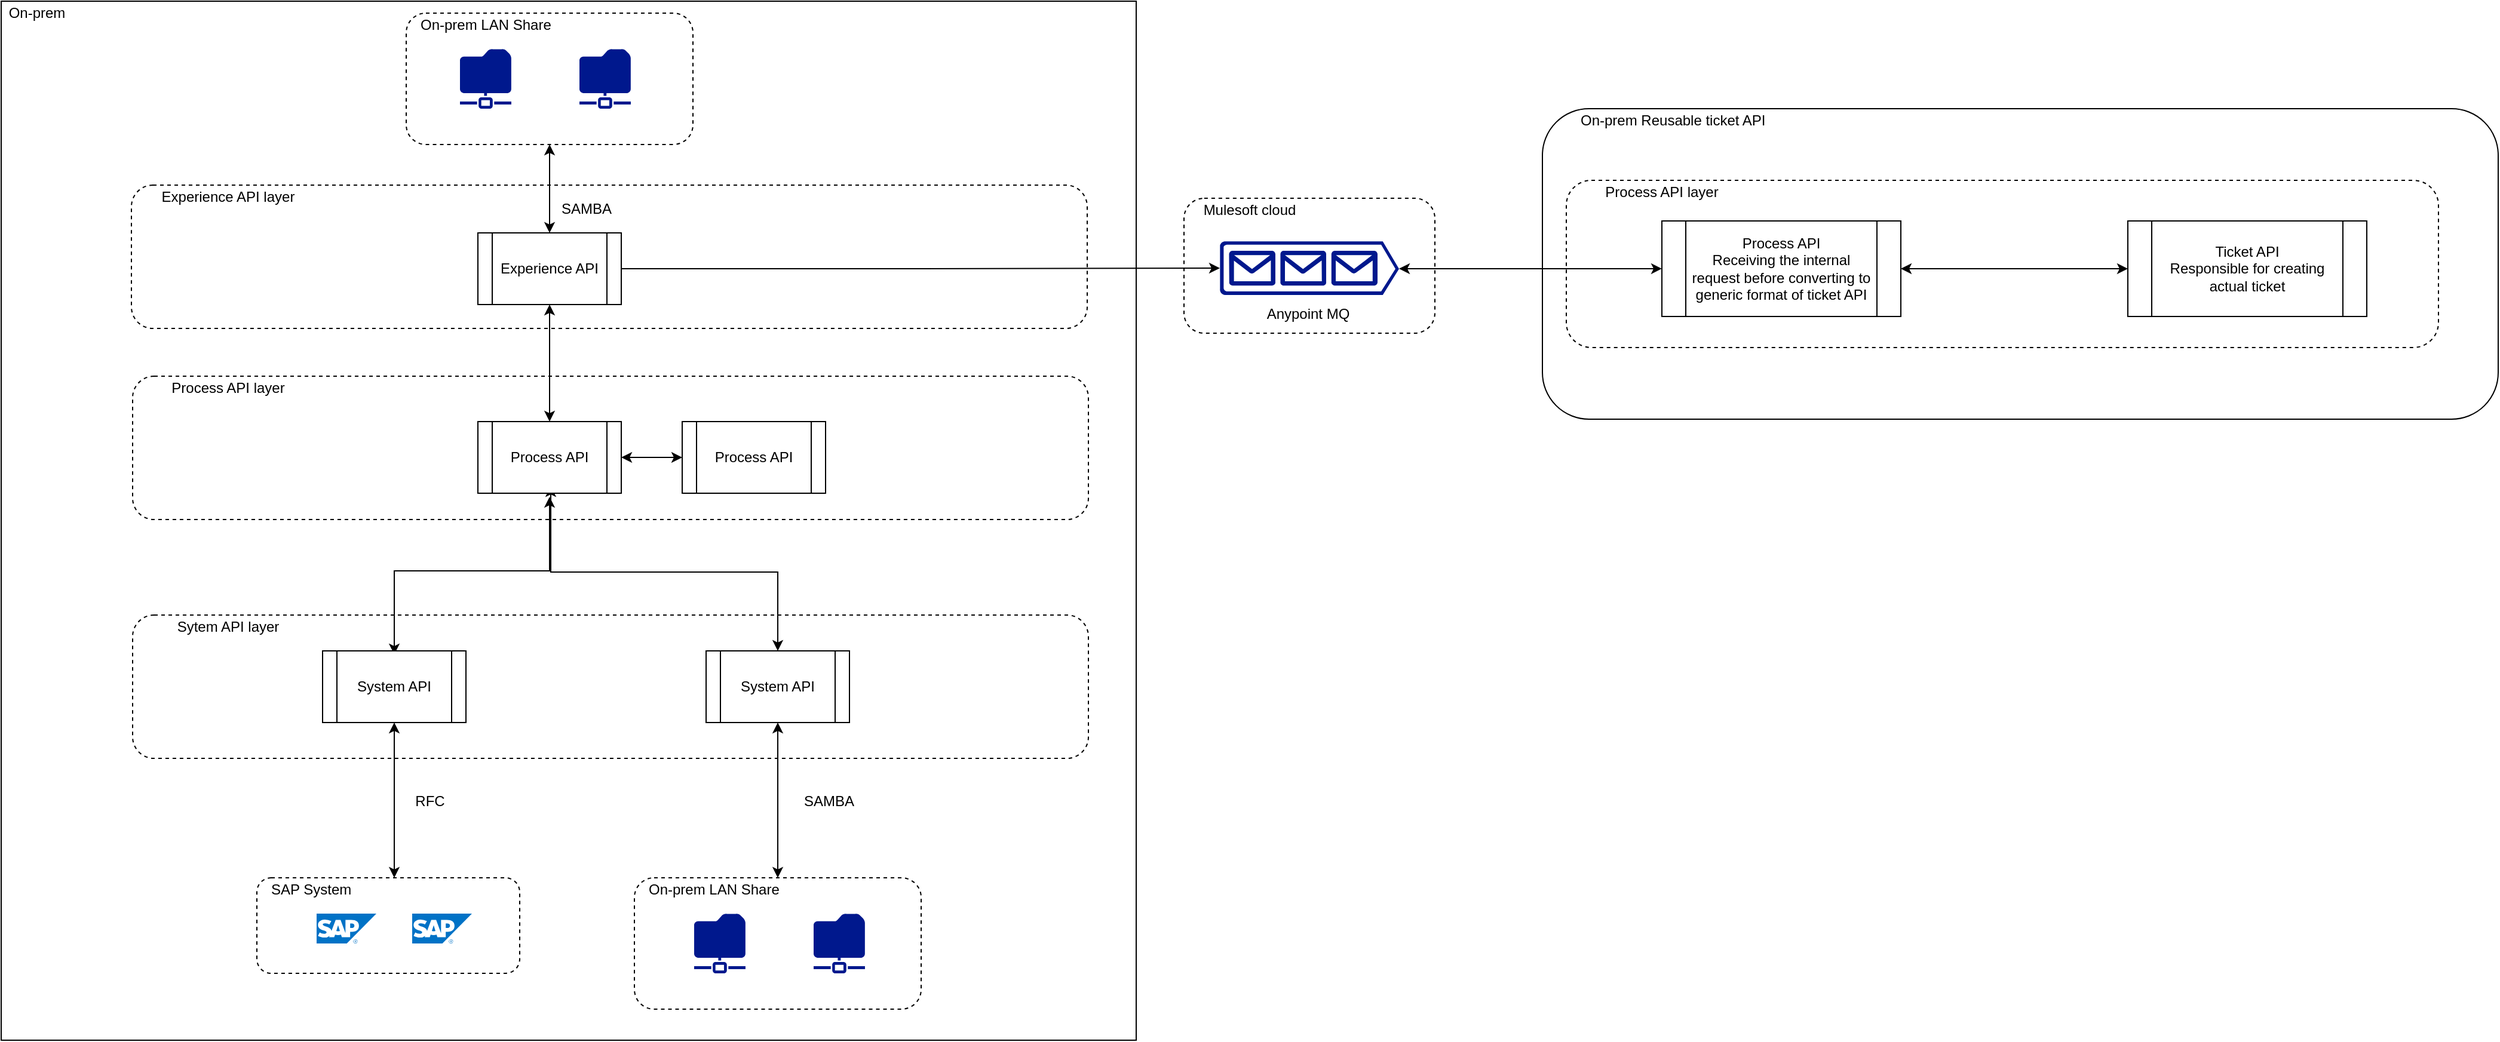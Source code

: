 <mxfile version="13.7.1" type="github" pages="4">
  <diagram id="T8ZMuuTIdVA--agN4vgR" name="NGO">
    <mxGraphModel dx="2272" dy="762" grid="1" gridSize="10" guides="1" tooltips="1" connect="1" arrows="1" fold="1" page="1" pageScale="1" pageWidth="850" pageHeight="1100" math="0" shadow="0">
      <root>
        <mxCell id="0" />
        <mxCell id="1" parent="0" />
        <mxCell id="zkHlpnZEqubZFANhWp0h-53" value="" style="rounded=0;whiteSpace=wrap;html=1;fillColor=none;" vertex="1" parent="1">
          <mxGeometry x="-320" y="10" width="950" height="870" as="geometry" />
        </mxCell>
        <mxCell id="zkHlpnZEqubZFANhWp0h-41" value="" style="rounded=1;whiteSpace=wrap;html=1;fillColor=none;" vertex="1" parent="1">
          <mxGeometry x="970" y="100" width="800" height="260" as="geometry" />
        </mxCell>
        <mxCell id="zkHlpnZEqubZFANhWp0h-45" value="" style="rounded=1;whiteSpace=wrap;html=1;dashed=1;fillColor=none;" vertex="1" parent="1">
          <mxGeometry x="990" y="160" width="730" height="140" as="geometry" />
        </mxCell>
        <mxCell id="zkHlpnZEqubZFANhWp0h-10" value="" style="rounded=1;whiteSpace=wrap;html=1;dashed=1;fillColor=none;" vertex="1" parent="1">
          <mxGeometry x="-211" y="164" width="800" height="120" as="geometry" />
        </mxCell>
        <mxCell id="zkHlpnZEqubZFANhWp0h-38" style="edgeStyle=orthogonalEdgeStyle;rounded=0;orthogonalLoop=1;jettySize=auto;html=1;entryX=0.5;entryY=0;entryDx=0;entryDy=0;startArrow=classic;startFill=1;" edge="1" parent="1" source="zkHlpnZEqubZFANhWp0h-35" target="zkHlpnZEqubZFANhWp0h-4">
          <mxGeometry relative="1" as="geometry" />
        </mxCell>
        <mxCell id="zkHlpnZEqubZFANhWp0h-35" value="" style="rounded=1;whiteSpace=wrap;html=1;dashed=1;fillColor=none;" vertex="1" parent="1">
          <mxGeometry x="19" y="20" width="240" height="110" as="geometry" />
        </mxCell>
        <mxCell id="zkHlpnZEqubZFANhWp0h-27" value="" style="rounded=1;whiteSpace=wrap;html=1;dashed=1;fillColor=none;" vertex="1" parent="1">
          <mxGeometry x="210" y="744" width="240" height="110" as="geometry" />
        </mxCell>
        <mxCell id="zkHlpnZEqubZFANhWp0h-16" value="" style="rounded=1;whiteSpace=wrap;html=1;dashed=1;fillColor=none;" vertex="1" parent="1">
          <mxGeometry x="-210" y="524" width="800" height="120" as="geometry" />
        </mxCell>
        <mxCell id="zkHlpnZEqubZFANhWp0h-12" value="" style="rounded=1;whiteSpace=wrap;html=1;dashed=1;fillColor=none;" vertex="1" parent="1">
          <mxGeometry x="-210" y="324" width="800" height="120" as="geometry" />
        </mxCell>
        <mxCell id="zkHlpnZEqubZFANhWp0h-1" value="" style="aspect=fixed;pointerEvents=1;shadow=0;dashed=0;html=1;strokeColor=none;labelPosition=center;verticalLabelPosition=bottom;verticalAlign=top;align=center;fillColor=#00188D;shape=mxgraph.mscae.enterprise.shared_folder" vertex="1" parent="1">
          <mxGeometry x="64" y="50" width="43" height="50" as="geometry" />
        </mxCell>
        <mxCell id="zkHlpnZEqubZFANhWp0h-2" value="" style="aspect=fixed;pointerEvents=1;shadow=0;dashed=0;html=1;strokeColor=none;labelPosition=center;verticalLabelPosition=bottom;verticalAlign=top;align=center;fillColor=#00188D;shape=mxgraph.mscae.enterprise.shared_folder" vertex="1" parent="1">
          <mxGeometry x="164" y="50" width="43" height="50" as="geometry" />
        </mxCell>
        <mxCell id="zkHlpnZEqubZFANhWp0h-7" style="edgeStyle=orthogonalEdgeStyle;rounded=0;orthogonalLoop=1;jettySize=auto;html=1;startArrow=classic;startFill=1;" edge="1" parent="1" source="zkHlpnZEqubZFANhWp0h-4" target="zkHlpnZEqubZFANhWp0h-6">
          <mxGeometry relative="1" as="geometry" />
        </mxCell>
        <mxCell id="zkHlpnZEqubZFANhWp0h-61" style="edgeStyle=orthogonalEdgeStyle;rounded=0;orthogonalLoop=1;jettySize=auto;html=1;entryX=0;entryY=0.5;entryDx=0;entryDy=0;entryPerimeter=0;startArrow=none;startFill=0;" edge="1" parent="1" source="zkHlpnZEqubZFANhWp0h-4" target="zkHlpnZEqubZFANhWp0h-58">
          <mxGeometry relative="1" as="geometry" />
        </mxCell>
        <mxCell id="zkHlpnZEqubZFANhWp0h-4" value="Experience API" style="shape=process;whiteSpace=wrap;html=1;backgroundOutline=1;" vertex="1" parent="1">
          <mxGeometry x="79" y="204" width="120" height="60" as="geometry" />
        </mxCell>
        <mxCell id="zkHlpnZEqubZFANhWp0h-15" style="edgeStyle=orthogonalEdgeStyle;rounded=0;orthogonalLoop=1;jettySize=auto;html=1;entryX=0;entryY=0.5;entryDx=0;entryDy=0;startArrow=classic;startFill=1;" edge="1" parent="1" source="zkHlpnZEqubZFANhWp0h-6" target="zkHlpnZEqubZFANhWp0h-14">
          <mxGeometry relative="1" as="geometry" />
        </mxCell>
        <mxCell id="zkHlpnZEqubZFANhWp0h-20" style="edgeStyle=orthogonalEdgeStyle;rounded=0;orthogonalLoop=1;jettySize=auto;html=1;startArrow=classic;startFill=1;" edge="1" parent="1">
          <mxGeometry relative="1" as="geometry">
            <mxPoint x="139" y="425" as="sourcePoint" />
            <mxPoint x="9" y="557" as="targetPoint" />
            <Array as="points">
              <mxPoint x="139" y="487" />
              <mxPoint x="9" y="487" />
            </Array>
          </mxGeometry>
        </mxCell>
        <mxCell id="zkHlpnZEqubZFANhWp0h-22" style="edgeStyle=orthogonalEdgeStyle;rounded=0;orthogonalLoop=1;jettySize=auto;html=1;entryX=0.5;entryY=0;entryDx=0;entryDy=0;startArrow=classic;startFill=1;" edge="1" parent="1" target="zkHlpnZEqubZFANhWp0h-19">
          <mxGeometry relative="1" as="geometry">
            <mxPoint x="140" y="416" as="sourcePoint" />
            <mxPoint x="302.96" y="554" as="targetPoint" />
            <Array as="points">
              <mxPoint x="140" y="488" />
              <mxPoint x="330" y="488" />
            </Array>
          </mxGeometry>
        </mxCell>
        <mxCell id="zkHlpnZEqubZFANhWp0h-6" value="Process API" style="shape=process;whiteSpace=wrap;html=1;backgroundOutline=1;" vertex="1" parent="1">
          <mxGeometry x="79" y="362" width="120" height="60" as="geometry" />
        </mxCell>
        <mxCell id="zkHlpnZEqubZFANhWp0h-11" value="Experience API layer" style="text;html=1;strokeColor=none;fillColor=none;align=center;verticalAlign=middle;whiteSpace=wrap;rounded=0;" vertex="1" parent="1">
          <mxGeometry x="-200" y="164" width="140" height="20" as="geometry" />
        </mxCell>
        <mxCell id="zkHlpnZEqubZFANhWp0h-13" value="Process API layer" style="text;html=1;strokeColor=none;fillColor=none;align=center;verticalAlign=middle;whiteSpace=wrap;rounded=0;" vertex="1" parent="1">
          <mxGeometry x="-200" y="324" width="140" height="20" as="geometry" />
        </mxCell>
        <mxCell id="zkHlpnZEqubZFANhWp0h-14" value="Process API" style="shape=process;whiteSpace=wrap;html=1;backgroundOutline=1;" vertex="1" parent="1">
          <mxGeometry x="250" y="362" width="120" height="60" as="geometry" />
        </mxCell>
        <mxCell id="zkHlpnZEqubZFANhWp0h-17" value="Sytem API layer" style="text;html=1;strokeColor=none;fillColor=none;align=center;verticalAlign=middle;whiteSpace=wrap;rounded=0;" vertex="1" parent="1">
          <mxGeometry x="-200" y="524" width="140" height="20" as="geometry" />
        </mxCell>
        <mxCell id="zkHlpnZEqubZFANhWp0h-34" style="edgeStyle=orthogonalEdgeStyle;rounded=0;orthogonalLoop=1;jettySize=auto;html=1;entryX=0.75;entryY=0;entryDx=0;entryDy=0;startArrow=classic;startFill=1;" edge="1" parent="1" source="zkHlpnZEqubZFANhWp0h-18" target="zkHlpnZEqubZFANhWp0h-33">
          <mxGeometry relative="1" as="geometry" />
        </mxCell>
        <mxCell id="zkHlpnZEqubZFANhWp0h-18" value="System API" style="shape=process;whiteSpace=wrap;html=1;backgroundOutline=1;" vertex="1" parent="1">
          <mxGeometry x="-51" y="554" width="120" height="60" as="geometry" />
        </mxCell>
        <mxCell id="zkHlpnZEqubZFANhWp0h-29" style="edgeStyle=orthogonalEdgeStyle;rounded=0;orthogonalLoop=1;jettySize=auto;html=1;startArrow=classic;startFill=1;" edge="1" parent="1" source="zkHlpnZEqubZFANhWp0h-19" target="zkHlpnZEqubZFANhWp0h-27">
          <mxGeometry relative="1" as="geometry" />
        </mxCell>
        <mxCell id="zkHlpnZEqubZFANhWp0h-19" value="System API" style="shape=process;whiteSpace=wrap;html=1;backgroundOutline=1;" vertex="1" parent="1">
          <mxGeometry x="270" y="554" width="120" height="60" as="geometry" />
        </mxCell>
        <mxCell id="zkHlpnZEqubZFANhWp0h-24" value="" style="aspect=fixed;pointerEvents=1;shadow=0;dashed=0;html=1;strokeColor=none;labelPosition=center;verticalLabelPosition=bottom;verticalAlign=top;align=center;fillColor=#00188D;shape=mxgraph.mscae.enterprise.shared_folder" vertex="1" parent="1">
          <mxGeometry x="260" y="774" width="43" height="50" as="geometry" />
        </mxCell>
        <mxCell id="zkHlpnZEqubZFANhWp0h-25" value="" style="aspect=fixed;pointerEvents=1;shadow=0;dashed=0;html=1;strokeColor=none;labelPosition=center;verticalLabelPosition=bottom;verticalAlign=top;align=center;fillColor=#00188D;shape=mxgraph.mscae.enterprise.shared_folder" vertex="1" parent="1">
          <mxGeometry x="360" y="774" width="43" height="50" as="geometry" />
        </mxCell>
        <mxCell id="zkHlpnZEqubZFANhWp0h-26" value="On-prem LAN Share" style="text;html=1;strokeColor=none;fillColor=none;align=left;verticalAlign=middle;whiteSpace=wrap;rounded=0;" vertex="1" parent="1">
          <mxGeometry x="220" y="744" width="140" height="20" as="geometry" />
        </mxCell>
        <mxCell id="zkHlpnZEqubZFANhWp0h-30" value="" style="aspect=fixed;html=1;points=[];align=center;image;fontSize=12;image=img/lib/mscae/SAP_HANA_on_Azure.svg;rounded=1;dashed=1;fillColor=none;" vertex="1" parent="1">
          <mxGeometry x="-56" y="774" width="50" height="25" as="geometry" />
        </mxCell>
        <mxCell id="zkHlpnZEqubZFANhWp0h-31" value="" style="aspect=fixed;html=1;points=[];align=center;image;fontSize=12;image=img/lib/mscae/SAP_HANA_on_Azure.svg;rounded=1;dashed=1;fillColor=none;" vertex="1" parent="1">
          <mxGeometry x="24" y="774" width="50" height="25" as="geometry" />
        </mxCell>
        <mxCell id="zkHlpnZEqubZFANhWp0h-32" value="" style="rounded=1;whiteSpace=wrap;html=1;dashed=1;fillColor=none;" vertex="1" parent="1">
          <mxGeometry x="-106" y="744" width="220" height="80" as="geometry" />
        </mxCell>
        <mxCell id="zkHlpnZEqubZFANhWp0h-33" value="SAP System" style="text;html=1;strokeColor=none;fillColor=none;align=left;verticalAlign=middle;whiteSpace=wrap;rounded=0;" vertex="1" parent="1">
          <mxGeometry x="-96" y="744" width="140" height="20" as="geometry" />
        </mxCell>
        <mxCell id="zkHlpnZEqubZFANhWp0h-36" value="On-prem LAN Share" style="text;html=1;strokeColor=none;fillColor=none;align=left;verticalAlign=middle;whiteSpace=wrap;rounded=0;" vertex="1" parent="1">
          <mxGeometry x="29" y="20" width="140" height="20" as="geometry" />
        </mxCell>
        <mxCell id="zkHlpnZEqubZFANhWp0h-48" style="edgeStyle=orthogonalEdgeStyle;rounded=0;orthogonalLoop=1;jettySize=auto;html=1;entryX=0;entryY=0.5;entryDx=0;entryDy=0;startArrow=classic;startFill=1;" edge="1" parent="1" source="zkHlpnZEqubZFANhWp0h-39" target="zkHlpnZEqubZFANhWp0h-47">
          <mxGeometry relative="1" as="geometry" />
        </mxCell>
        <mxCell id="zkHlpnZEqubZFANhWp0h-62" style="edgeStyle=orthogonalEdgeStyle;rounded=0;orthogonalLoop=1;jettySize=auto;html=1;entryX=1;entryY=0.51;entryDx=0;entryDy=0;entryPerimeter=0;startArrow=classic;startFill=1;" edge="1" parent="1" source="zkHlpnZEqubZFANhWp0h-39" target="zkHlpnZEqubZFANhWp0h-58">
          <mxGeometry relative="1" as="geometry" />
        </mxCell>
        <mxCell id="zkHlpnZEqubZFANhWp0h-39" value="Process API&lt;br&gt;Receiving the internal request before converting to generic format of ticket API" style="shape=process;whiteSpace=wrap;html=1;backgroundOutline=1;align=center;" vertex="1" parent="1">
          <mxGeometry x="1070" y="194" width="200" height="80" as="geometry" />
        </mxCell>
        <mxCell id="zkHlpnZEqubZFANhWp0h-42" value="On-prem Reusable ticket API" style="text;html=1;strokeColor=none;fillColor=none;align=left;verticalAlign=middle;whiteSpace=wrap;rounded=0;dashed=1;" vertex="1" parent="1">
          <mxGeometry x="1000" y="100" width="170" height="20" as="geometry" />
        </mxCell>
        <mxCell id="zkHlpnZEqubZFANhWp0h-46" value="Process API layer" style="text;html=1;strokeColor=none;fillColor=none;align=center;verticalAlign=middle;whiteSpace=wrap;rounded=0;" vertex="1" parent="1">
          <mxGeometry x="1000" y="160" width="140" height="20" as="geometry" />
        </mxCell>
        <mxCell id="zkHlpnZEqubZFANhWp0h-47" value="Ticket API&lt;br&gt;Responsible for creating actual ticket" style="shape=process;whiteSpace=wrap;html=1;backgroundOutline=1;align=center;" vertex="1" parent="1">
          <mxGeometry x="1460" y="194" width="200" height="80" as="geometry" />
        </mxCell>
        <mxCell id="zkHlpnZEqubZFANhWp0h-54" value="On-prem" style="text;html=1;strokeColor=none;fillColor=none;align=center;verticalAlign=middle;whiteSpace=wrap;rounded=0;" vertex="1" parent="1">
          <mxGeometry x="-320" y="10" width="60" height="20" as="geometry" />
        </mxCell>
        <mxCell id="zkHlpnZEqubZFANhWp0h-56" value="" style="rounded=1;whiteSpace=wrap;html=1;dashed=1;fillColor=none;" vertex="1" parent="1">
          <mxGeometry x="670" y="175" width="210" height="113" as="geometry" />
        </mxCell>
        <mxCell id="zkHlpnZEqubZFANhWp0h-57" value="Anypoint MQ" style="text;html=1;strokeColor=none;fillColor=none;align=center;verticalAlign=middle;whiteSpace=wrap;rounded=0;" vertex="1" parent="1">
          <mxGeometry x="729" y="262" width="90" height="20" as="geometry" />
        </mxCell>
        <mxCell id="zkHlpnZEqubZFANhWp0h-58" value="" style="aspect=fixed;pointerEvents=1;shadow=0;dashed=0;html=1;strokeColor=none;labelPosition=center;verticalLabelPosition=bottom;verticalAlign=top;align=center;fillColor=#00188D;shape=mxgraph.azure.queue_generic;rounded=1;" vertex="1" parent="1">
          <mxGeometry x="700" y="211" width="150" height="45" as="geometry" />
        </mxCell>
        <mxCell id="zkHlpnZEqubZFANhWp0h-59" value="Mulesoft cloud" style="text;html=1;strokeColor=none;fillColor=none;align=center;verticalAlign=middle;whiteSpace=wrap;rounded=0;" vertex="1" parent="1">
          <mxGeometry x="680" y="175" width="90" height="20" as="geometry" />
        </mxCell>
        <mxCell id="zkHlpnZEqubZFANhWp0h-63" value="RFC" style="text;html=1;strokeColor=none;fillColor=none;align=center;verticalAlign=middle;whiteSpace=wrap;rounded=0;" vertex="1" parent="1">
          <mxGeometry x="9" y="670" width="60" height="20" as="geometry" />
        </mxCell>
        <mxCell id="zkHlpnZEqubZFANhWp0h-64" value="SAMBA" style="text;html=1;strokeColor=none;fillColor=none;align=center;verticalAlign=middle;whiteSpace=wrap;rounded=0;" vertex="1" parent="1">
          <mxGeometry x="140" y="174" width="60" height="20" as="geometry" />
        </mxCell>
        <mxCell id="zkHlpnZEqubZFANhWp0h-65" value="SAMBA" style="text;html=1;strokeColor=none;fillColor=none;align=center;verticalAlign=middle;whiteSpace=wrap;rounded=0;" vertex="1" parent="1">
          <mxGeometry x="343" y="670" width="60" height="20" as="geometry" />
        </mxCell>
      </root>
    </mxGraphModel>
  </diagram>
  <diagram name="Pattern_1" id="699kn0zkv4TRo2GoFHkC">
    <mxGraphModel dx="2272" dy="1862" grid="1" gridSize="10" guides="1" tooltips="1" connect="1" arrows="1" fold="1" page="1" pageScale="1" pageWidth="850" pageHeight="1100" math="0" shadow="0">
      <root>
        <mxCell id="nQcCvRnBeIST-arXIp4T-0" />
        <mxCell id="nQcCvRnBeIST-arXIp4T-1" parent="nQcCvRnBeIST-arXIp4T-0" />
        <mxCell id="gOC9lrR3oa_f37u2nidM-0" value="" style="rounded=1;whiteSpace=wrap;html=1;fillColor=none;dashed=1;" vertex="1" parent="nQcCvRnBeIST-arXIp4T-1">
          <mxGeometry x="-44.5" y="620" width="430" height="116" as="geometry" />
        </mxCell>
        <mxCell id="nQcCvRnBeIST-arXIp4T-2" value="" style="rounded=0;whiteSpace=wrap;html=1;fillColor=none;" vertex="1" parent="nQcCvRnBeIST-arXIp4T-1">
          <mxGeometry x="-140" y="-40" width="1920" height="810" as="geometry" />
        </mxCell>
        <mxCell id="nQcCvRnBeIST-arXIp4T-3" value="" style="rounded=1;whiteSpace=wrap;html=1;fillColor=none;" vertex="1" parent="nQcCvRnBeIST-arXIp4T-1">
          <mxGeometry x="600" y="100" width="1170" height="270" as="geometry" />
        </mxCell>
        <mxCell id="nQcCvRnBeIST-arXIp4T-4" value="" style="rounded=1;whiteSpace=wrap;html=1;dashed=1;fillColor=none;" vertex="1" parent="nQcCvRnBeIST-arXIp4T-1">
          <mxGeometry x="990" y="160" width="730" height="140" as="geometry" />
        </mxCell>
        <mxCell id="nQcCvRnBeIST-arXIp4T-5" value="" style="rounded=1;whiteSpace=wrap;html=1;dashed=1;fillColor=none;" vertex="1" parent="nQcCvRnBeIST-arXIp4T-1">
          <mxGeometry x="-80" y="148" width="410" height="110" as="geometry" />
        </mxCell>
        <mxCell id="nQcCvRnBeIST-arXIp4T-7" value="" style="rounded=1;whiteSpace=wrap;html=1;dashed=1;fillColor=none;" vertex="1" parent="nQcCvRnBeIST-arXIp4T-1">
          <mxGeometry x="-80" y="20" width="424" height="110" as="geometry" />
        </mxCell>
        <mxCell id="nQcCvRnBeIST-arXIp4T-9" value="" style="rounded=1;whiteSpace=wrap;html=1;dashed=1;fillColor=none;" vertex="1" parent="nQcCvRnBeIST-arXIp4T-1">
          <mxGeometry x="-80" y="460" width="420" height="106" as="geometry" />
        </mxCell>
        <mxCell id="JC5pPWxXzSiAo4rDPwCW-0" style="edgeStyle=orthogonalEdgeStyle;rounded=0;orthogonalLoop=1;jettySize=auto;html=1;exitX=1;exitY=0.5;exitDx=0;exitDy=0;entryX=0;entryY=0.5;entryDx=0;entryDy=0;entryPerimeter=0;startArrow=none;startFill=0;endArrow=classic;endFill=1;" edge="1" parent="nQcCvRnBeIST-arXIp4T-1" source="nQcCvRnBeIST-arXIp4T-10" target="nQcCvRnBeIST-arXIp4T-45">
          <mxGeometry relative="1" as="geometry" />
        </mxCell>
        <mxCell id="nQcCvRnBeIST-arXIp4T-10" value="" style="rounded=1;whiteSpace=wrap;html=1;dashed=1;fillColor=none;" vertex="1" parent="nQcCvRnBeIST-arXIp4T-1">
          <mxGeometry x="-80" y="315" width="420" height="100" as="geometry" />
        </mxCell>
        <mxCell id="nQcCvRnBeIST-arXIp4T-11" value="" style="aspect=fixed;pointerEvents=1;shadow=0;dashed=0;html=1;strokeColor=none;labelPosition=center;verticalLabelPosition=bottom;verticalAlign=top;align=center;fillColor=#00188D;shape=mxgraph.mscae.enterprise.shared_folder" vertex="1" parent="nQcCvRnBeIST-arXIp4T-1">
          <mxGeometry x="149" y="50" width="43" height="50" as="geometry" />
        </mxCell>
        <mxCell id="nQcCvRnBeIST-arXIp4T-12" value="" style="aspect=fixed;pointerEvents=1;shadow=0;dashed=0;html=1;strokeColor=none;labelPosition=center;verticalLabelPosition=bottom;verticalAlign=top;align=center;fillColor=#00188D;shape=mxgraph.mscae.enterprise.shared_folder" vertex="1" parent="nQcCvRnBeIST-arXIp4T-1">
          <mxGeometry x="249" y="50" width="43" height="50" as="geometry" />
        </mxCell>
        <mxCell id="nQcCvRnBeIST-arXIp4T-13" style="edgeStyle=orthogonalEdgeStyle;rounded=0;orthogonalLoop=1;jettySize=auto;html=1;startArrow=classic;startFill=1;" edge="1" parent="nQcCvRnBeIST-arXIp4T-1" source="nQcCvRnBeIST-arXIp4T-15" target="nQcCvRnBeIST-arXIp4T-19">
          <mxGeometry relative="1" as="geometry" />
        </mxCell>
        <mxCell id="nQcCvRnBeIST-arXIp4T-14" style="edgeStyle=orthogonalEdgeStyle;rounded=0;orthogonalLoop=1;jettySize=auto;html=1;entryX=0;entryY=0.5;entryDx=0;entryDy=0;entryPerimeter=0;startArrow=none;startFill=0;exitX=1;exitY=0.5;exitDx=0;exitDy=0;" edge="1" parent="nQcCvRnBeIST-arXIp4T-1" source="nQcCvRnBeIST-arXIp4T-5" target="nQcCvRnBeIST-arXIp4T-45">
          <mxGeometry relative="1" as="geometry">
            <mxPoint x="442" y="230" as="sourcePoint" />
            <Array as="points">
              <mxPoint x="520" y="203" />
              <mxPoint x="520" y="230" />
            </Array>
          </mxGeometry>
        </mxCell>
        <mxCell id="gOC9lrR3oa_f37u2nidM-4" style="edgeStyle=orthogonalEdgeStyle;rounded=0;orthogonalLoop=1;jettySize=auto;html=1;entryX=0.717;entryY=1.018;entryDx=0;entryDy=0;entryPerimeter=0;startArrow=classic;startFill=1;endArrow=classic;endFill=1;" edge="1" parent="nQcCvRnBeIST-arXIp4T-1" source="nQcCvRnBeIST-arXIp4T-15" target="nQcCvRnBeIST-arXIp4T-7">
          <mxGeometry relative="1" as="geometry" />
        </mxCell>
        <mxCell id="nQcCvRnBeIST-arXIp4T-15" value="Experience API" style="shape=process;whiteSpace=wrap;html=1;backgroundOutline=1;" vertex="1" parent="nQcCvRnBeIST-arXIp4T-1">
          <mxGeometry x="164" y="184" width="120" height="60" as="geometry" />
        </mxCell>
        <mxCell id="nQcCvRnBeIST-arXIp4T-18" style="edgeStyle=orthogonalEdgeStyle;rounded=0;orthogonalLoop=1;jettySize=auto;html=1;entryX=0.5;entryY=0;entryDx=0;entryDy=0;startArrow=classic;startFill=1;exitX=0.5;exitY=1;exitDx=0;exitDy=0;" edge="1" parent="nQcCvRnBeIST-arXIp4T-1" target="nQcCvRnBeIST-arXIp4T-27" source="nQcCvRnBeIST-arXIp4T-19">
          <mxGeometry relative="1" as="geometry">
            <mxPoint x="225" y="416" as="sourcePoint" />
            <mxPoint x="387.96" y="554" as="targetPoint" />
            <Array as="points">
              <mxPoint x="225" y="400" />
            </Array>
          </mxGeometry>
        </mxCell>
        <mxCell id="nQcCvRnBeIST-arXIp4T-19" value="Process API" style="shape=process;whiteSpace=wrap;html=1;backgroundOutline=1;" vertex="1" parent="nQcCvRnBeIST-arXIp4T-1">
          <mxGeometry x="164" y="335" width="120" height="60" as="geometry" />
        </mxCell>
        <mxCell id="nQcCvRnBeIST-arXIp4T-20" value="Experience API layer&lt;br&gt;-Interact with source data" style="text;html=1;strokeColor=none;fillColor=none;align=left;verticalAlign=middle;whiteSpace=wrap;rounded=0;" vertex="1" parent="nQcCvRnBeIST-arXIp4T-1">
          <mxGeometry x="-64.5" y="160" width="150" height="40" as="geometry" />
        </mxCell>
        <mxCell id="nQcCvRnBeIST-arXIp4T-21" value="Process API layer&lt;br&gt;-Aggregate data before calling System API&amp;nbsp;" style="text;html=1;strokeColor=none;fillColor=none;align=left;verticalAlign=middle;whiteSpace=wrap;rounded=0;" vertex="1" parent="nQcCvRnBeIST-arXIp4T-1">
          <mxGeometry x="-70" y="315" width="170" height="40" as="geometry" />
        </mxCell>
        <mxCell id="nQcCvRnBeIST-arXIp4T-23" value="Sytem API layer&lt;br&gt;-Post processed document to destination" style="text;html=1;strokeColor=none;fillColor=none;align=left;verticalAlign=middle;whiteSpace=wrap;rounded=0;" vertex="1" parent="nQcCvRnBeIST-arXIp4T-1">
          <mxGeometry x="-70" y="470" width="166" height="20" as="geometry" />
        </mxCell>
        <mxCell id="gOC9lrR3oa_f37u2nidM-1" style="edgeStyle=orthogonalEdgeStyle;rounded=0;orthogonalLoop=1;jettySize=auto;html=1;startArrow=classic;startFill=1;" edge="1" parent="nQcCvRnBeIST-arXIp4T-1" source="nQcCvRnBeIST-arXIp4T-27">
          <mxGeometry relative="1" as="geometry">
            <mxPoint x="225" y="620" as="targetPoint" />
          </mxGeometry>
        </mxCell>
        <mxCell id="nQcCvRnBeIST-arXIp4T-27" value="System API" style="shape=process;whiteSpace=wrap;html=1;backgroundOutline=1;" vertex="1" parent="nQcCvRnBeIST-arXIp4T-1">
          <mxGeometry x="165" y="490" width="120" height="60" as="geometry" />
        </mxCell>
        <mxCell id="nQcCvRnBeIST-arXIp4T-28" value="" style="aspect=fixed;pointerEvents=1;shadow=0;dashed=0;html=1;strokeColor=none;labelPosition=center;verticalLabelPosition=bottom;verticalAlign=top;align=center;fillColor=#00188D;shape=mxgraph.mscae.enterprise.shared_folder" vertex="1" parent="nQcCvRnBeIST-arXIp4T-1">
          <mxGeometry x="260" y="640" width="43" height="50" as="geometry" />
        </mxCell>
        <mxCell id="nQcCvRnBeIST-arXIp4T-30" value="On-prem LAN Share" style="text;html=1;strokeColor=none;fillColor=none;align=left;verticalAlign=middle;whiteSpace=wrap;rounded=0;" vertex="1" parent="nQcCvRnBeIST-arXIp4T-1">
          <mxGeometry x="220" y="696" width="140" height="20" as="geometry" />
        </mxCell>
        <mxCell id="nQcCvRnBeIST-arXIp4T-31" value="" style="aspect=fixed;html=1;points=[];align=center;image;fontSize=12;image=img/lib/mscae/SAP_HANA_on_Azure.svg;rounded=1;dashed=1;fillColor=none;" vertex="1" parent="nQcCvRnBeIST-arXIp4T-1">
          <mxGeometry x="120" y="645" width="50" height="25" as="geometry" />
        </mxCell>
        <mxCell id="nQcCvRnBeIST-arXIp4T-34" value="SAP System" style="text;html=1;strokeColor=none;fillColor=none;align=left;verticalAlign=middle;whiteSpace=wrap;rounded=0;" vertex="1" parent="nQcCvRnBeIST-arXIp4T-1">
          <mxGeometry x="100" y="691" width="140" height="20" as="geometry" />
        </mxCell>
        <mxCell id="nQcCvRnBeIST-arXIp4T-35" value="On-prem source&lt;br&gt;-LAN Share" style="text;html=1;strokeColor=none;fillColor=none;align=left;verticalAlign=middle;whiteSpace=wrap;rounded=0;" vertex="1" parent="nQcCvRnBeIST-arXIp4T-1">
          <mxGeometry x="-66" y="23" width="140" height="20" as="geometry" />
        </mxCell>
        <mxCell id="nQcCvRnBeIST-arXIp4T-36" style="edgeStyle=orthogonalEdgeStyle;rounded=0;orthogonalLoop=1;jettySize=auto;html=1;entryX=0;entryY=0.5;entryDx=0;entryDy=0;startArrow=classic;startFill=1;" edge="1" parent="nQcCvRnBeIST-arXIp4T-1" source="nQcCvRnBeIST-arXIp4T-38" target="nQcCvRnBeIST-arXIp4T-41">
          <mxGeometry relative="1" as="geometry" />
        </mxCell>
        <mxCell id="nQcCvRnBeIST-arXIp4T-37" style="edgeStyle=orthogonalEdgeStyle;rounded=0;orthogonalLoop=1;jettySize=auto;html=1;entryX=1;entryY=0.51;entryDx=0;entryDy=0;entryPerimeter=0;startArrow=classic;startFill=1;" edge="1" parent="nQcCvRnBeIST-arXIp4T-1" source="nQcCvRnBeIST-arXIp4T-38" target="nQcCvRnBeIST-arXIp4T-45">
          <mxGeometry relative="1" as="geometry" />
        </mxCell>
        <mxCell id="nQcCvRnBeIST-arXIp4T-38" value="Process API&lt;br&gt;Receiving the internal request before converting to generic format of ticket API" style="shape=process;whiteSpace=wrap;html=1;backgroundOutline=1;align=center;" vertex="1" parent="nQcCvRnBeIST-arXIp4T-1">
          <mxGeometry x="1070" y="194" width="200" height="80" as="geometry" />
        </mxCell>
        <mxCell id="nQcCvRnBeIST-arXIp4T-39" value="On-prem Reusable ticket API" style="text;html=1;strokeColor=none;fillColor=none;align=left;verticalAlign=middle;whiteSpace=wrap;rounded=0;dashed=1;" vertex="1" parent="nQcCvRnBeIST-arXIp4T-1">
          <mxGeometry x="630" y="100" width="170" height="20" as="geometry" />
        </mxCell>
        <mxCell id="nQcCvRnBeIST-arXIp4T-40" value="Process API layer" style="text;html=1;strokeColor=none;fillColor=none;align=center;verticalAlign=middle;whiteSpace=wrap;rounded=0;" vertex="1" parent="nQcCvRnBeIST-arXIp4T-1">
          <mxGeometry x="1000" y="160" width="140" height="20" as="geometry" />
        </mxCell>
        <mxCell id="nQcCvRnBeIST-arXIp4T-41" value="Ticket API&lt;br&gt;Responsible for creating actual ticket" style="shape=process;whiteSpace=wrap;html=1;backgroundOutline=1;align=center;" vertex="1" parent="nQcCvRnBeIST-arXIp4T-1">
          <mxGeometry x="1460" y="194" width="200" height="80" as="geometry" />
        </mxCell>
        <mxCell id="nQcCvRnBeIST-arXIp4T-42" value="On-prem" style="text;html=1;strokeColor=none;fillColor=none;align=center;verticalAlign=middle;whiteSpace=wrap;rounded=0;" vertex="1" parent="nQcCvRnBeIST-arXIp4T-1">
          <mxGeometry x="-140" y="-40" width="60" height="20" as="geometry" />
        </mxCell>
        <mxCell id="nQcCvRnBeIST-arXIp4T-43" value="" style="rounded=1;whiteSpace=wrap;html=1;dashed=1;fillColor=none;" vertex="1" parent="nQcCvRnBeIST-arXIp4T-1">
          <mxGeometry x="670" y="169" width="210" height="113" as="geometry" />
        </mxCell>
        <mxCell id="nQcCvRnBeIST-arXIp4T-44" value="Anypoint MQ" style="text;html=1;strokeColor=none;fillColor=none;align=center;verticalAlign=middle;whiteSpace=wrap;rounded=0;" vertex="1" parent="nQcCvRnBeIST-arXIp4T-1">
          <mxGeometry x="729" y="258" width="90" height="20" as="geometry" />
        </mxCell>
        <mxCell id="nQcCvRnBeIST-arXIp4T-45" value="" style="aspect=fixed;pointerEvents=1;shadow=0;dashed=0;html=1;strokeColor=none;labelPosition=center;verticalLabelPosition=bottom;verticalAlign=top;align=center;fillColor=#00188D;shape=mxgraph.azure.queue_generic;rounded=1;" vertex="1" parent="nQcCvRnBeIST-arXIp4T-1">
          <mxGeometry x="700" y="207" width="150" height="45" as="geometry" />
        </mxCell>
        <mxCell id="nQcCvRnBeIST-arXIp4T-46" value="Mulesoft cloud" style="text;html=1;strokeColor=none;fillColor=none;align=center;verticalAlign=middle;whiteSpace=wrap;rounded=0;" vertex="1" parent="nQcCvRnBeIST-arXIp4T-1">
          <mxGeometry x="680" y="171" width="90" height="20" as="geometry" />
        </mxCell>
        <mxCell id="gOC9lrR3oa_f37u2nidM-2" value="Destination" style="text;html=1;strokeColor=none;fillColor=none;align=left;verticalAlign=middle;whiteSpace=wrap;rounded=0;" vertex="1" parent="nQcCvRnBeIST-arXIp4T-1">
          <mxGeometry x="-34.5" y="620" width="140" height="20" as="geometry" />
        </mxCell>
      </root>
    </mxGraphModel>
  </diagram>
  <diagram name="Pattern_2" id="1u_hSiG5u3OUTp00iXM_">
    <mxGraphModel dx="2272" dy="762" grid="1" gridSize="10" guides="1" tooltips="1" connect="1" arrows="1" fold="1" page="1" pageScale="1" pageWidth="850" pageHeight="1100" math="0" shadow="0">
      <root>
        <mxCell id="BhsQHVcMsBkPG2HqGZt5-0" />
        <mxCell id="BhsQHVcMsBkPG2HqGZt5-1" parent="BhsQHVcMsBkPG2HqGZt5-0" />
        <mxCell id="2dbcnQyiqk53vdXfsonG-30" value="" style="rounded=0;whiteSpace=wrap;html=1;fillColor=none;" vertex="1" parent="BhsQHVcMsBkPG2HqGZt5-1">
          <mxGeometry x="-670" y="12" width="1310" height="540" as="geometry" />
        </mxCell>
        <mxCell id="2dbcnQyiqk53vdXfsonG-24" value="" style="rounded=0;whiteSpace=wrap;html=1;fillColor=none;" vertex="1" parent="BhsQHVcMsBkPG2HqGZt5-1">
          <mxGeometry x="120" y="192" width="500" height="340" as="geometry" />
        </mxCell>
        <mxCell id="BhsQHVcMsBkPG2HqGZt5-2" value="" style="rounded=0;whiteSpace=wrap;html=1;fillColor=none;" vertex="1" parent="BhsQHVcMsBkPG2HqGZt5-1">
          <mxGeometry x="-510" y="42" width="550" height="440" as="geometry" />
        </mxCell>
        <mxCell id="BhsQHVcMsBkPG2HqGZt5-5" value="" style="rounded=1;whiteSpace=wrap;html=1;dashed=1;fillColor=none;" vertex="1" parent="BhsQHVcMsBkPG2HqGZt5-1">
          <mxGeometry x="-481" y="196" width="471" height="126" as="geometry" />
        </mxCell>
        <mxCell id="BhsQHVcMsBkPG2HqGZt5-6" style="edgeStyle=orthogonalEdgeStyle;rounded=0;orthogonalLoop=1;jettySize=auto;html=1;entryX=0.5;entryY=0;entryDx=0;entryDy=0;startArrow=classic;startFill=1;" edge="1" parent="BhsQHVcMsBkPG2HqGZt5-1" source="BhsQHVcMsBkPG2HqGZt5-7" target="BhsQHVcMsBkPG2HqGZt5-15">
          <mxGeometry relative="1" as="geometry" />
        </mxCell>
        <mxCell id="BhsQHVcMsBkPG2HqGZt5-7" value="" style="rounded=1;whiteSpace=wrap;html=1;dashed=1;fillColor=none;" vertex="1" parent="BhsQHVcMsBkPG2HqGZt5-1">
          <mxGeometry x="-251" y="52" width="240" height="110" as="geometry" />
        </mxCell>
        <mxCell id="fdCHXe4ZsNEkKZt9Rcnk-4" style="edgeStyle=orthogonalEdgeStyle;rounded=0;orthogonalLoop=1;jettySize=auto;html=1;entryX=1;entryY=0;entryDx=0;entryDy=0;startArrow=none;startFill=0;endArrow=classic;endFill=1;" edge="1" parent="BhsQHVcMsBkPG2HqGZt5-1" source="BhsQHVcMsBkPG2HqGZt5-15" target="fdCHXe4ZsNEkKZt9Rcnk-3">
          <mxGeometry relative="1" as="geometry" />
        </mxCell>
        <mxCell id="BhsQHVcMsBkPG2HqGZt5-15" value="Experience API" style="shape=process;whiteSpace=wrap;html=1;backgroundOutline=1;" vertex="1" parent="BhsQHVcMsBkPG2HqGZt5-1">
          <mxGeometry x="-191" y="236" width="120" height="60" as="geometry" />
        </mxCell>
        <mxCell id="BhsQHVcMsBkPG2HqGZt5-20" value="&lt;span&gt;Experience API layer&lt;/span&gt;&lt;br&gt;&lt;span&gt;-Fetch data from source&lt;br&gt;-SFTP server&lt;br&gt;&lt;/span&gt;" style="text;html=1;strokeColor=none;fillColor=none;align=left;verticalAlign=middle;whiteSpace=wrap;rounded=0;" vertex="1" parent="BhsQHVcMsBkPG2HqGZt5-1">
          <mxGeometry x="-470" y="209" width="140" height="20" as="geometry" />
        </mxCell>
        <mxCell id="BhsQHVcMsBkPG2HqGZt5-35" value="Mainsaver" style="text;html=1;strokeColor=none;fillColor=none;align=left;verticalAlign=middle;whiteSpace=wrap;rounded=0;" vertex="1" parent="BhsQHVcMsBkPG2HqGZt5-1">
          <mxGeometry x="-241" y="52" width="140" height="20" as="geometry" />
        </mxCell>
        <mxCell id="BhsQHVcMsBkPG2HqGZt5-42" value="On-cloud" style="text;html=1;strokeColor=none;fillColor=none;align=center;verticalAlign=middle;whiteSpace=wrap;rounded=0;" vertex="1" parent="BhsQHVcMsBkPG2HqGZt5-1">
          <mxGeometry x="-510" y="42" width="60" height="20" as="geometry" />
        </mxCell>
        <mxCell id="yyrcUrX3QUgXxLhDdzou-1" value="" style="outlineConnect=0;fontColor=#232F3E;gradientColor=none;fillColor=#116D5B;strokeColor=none;dashed=0;verticalLabelPosition=bottom;verticalAlign=top;align=center;html=1;fontSize=12;fontStyle=0;aspect=fixed;shape=mxgraph.aws4.transfer_for_sftp_resource;rounded=1;" vertex="1" parent="BhsQHVcMsBkPG2HqGZt5-1">
          <mxGeometry x="-150" y="72" width="57" height="58.5" as="geometry" />
        </mxCell>
        <mxCell id="fdCHXe4ZsNEkKZt9Rcnk-0" value="" style="rounded=1;whiteSpace=wrap;html=1;dashed=1;fillColor=none;" vertex="1" parent="BhsQHVcMsBkPG2HqGZt5-1">
          <mxGeometry x="-231" y="359" width="210" height="113" as="geometry" />
        </mxCell>
        <mxCell id="fdCHXe4ZsNEkKZt9Rcnk-1" value="Anypoint MQ" style="text;html=1;strokeColor=none;fillColor=none;align=center;verticalAlign=middle;whiteSpace=wrap;rounded=0;" vertex="1" parent="BhsQHVcMsBkPG2HqGZt5-1">
          <mxGeometry x="-172" y="446" width="90" height="20" as="geometry" />
        </mxCell>
        <mxCell id="fdCHXe4ZsNEkKZt9Rcnk-2" value="" style="aspect=fixed;pointerEvents=1;shadow=0;dashed=0;html=1;strokeColor=none;labelPosition=center;verticalLabelPosition=bottom;verticalAlign=top;align=center;fillColor=#00188D;shape=mxgraph.azure.queue_generic;rounded=1;" vertex="1" parent="BhsQHVcMsBkPG2HqGZt5-1">
          <mxGeometry x="-201" y="395" width="150" height="45" as="geometry" />
        </mxCell>
        <mxCell id="fdCHXe4ZsNEkKZt9Rcnk-3" value="Mulesoft cloud" style="text;html=1;strokeColor=none;fillColor=none;align=center;verticalAlign=middle;whiteSpace=wrap;rounded=0;" vertex="1" parent="BhsQHVcMsBkPG2HqGZt5-1">
          <mxGeometry x="-221" y="359" width="90" height="20" as="geometry" />
        </mxCell>
        <mxCell id="2dbcnQyiqk53vdXfsonG-0" value="" style="rounded=1;whiteSpace=wrap;html=1;fillColor=none;dashed=1;" vertex="1" parent="BhsQHVcMsBkPG2HqGZt5-1">
          <mxGeometry x="195.5" y="399.5" width="384.5" height="113" as="geometry" />
        </mxCell>
        <mxCell id="2dbcnQyiqk53vdXfsonG-1" value="" style="rounded=1;whiteSpace=wrap;html=1;dashed=1;fillColor=none;" vertex="1" parent="BhsQHVcMsBkPG2HqGZt5-1">
          <mxGeometry x="171" y="217.5" width="410" height="110" as="geometry" />
        </mxCell>
        <mxCell id="2dbcnQyiqk53vdXfsonG-8" style="edgeStyle=orthogonalEdgeStyle;rounded=0;orthogonalLoop=1;jettySize=auto;html=1;entryX=0.5;entryY=1;entryDx=0;entryDy=0;startArrow=classic;startFill=1;endArrow=classic;endFill=1;" edge="1" parent="BhsQHVcMsBkPG2HqGZt5-1" source="2dbcnQyiqk53vdXfsonG-9" target="2dbcnQyiqk53vdXfsonG-25">
          <mxGeometry relative="1" as="geometry">
            <mxPoint x="474.008" y="201.48" as="targetPoint" />
          </mxGeometry>
        </mxCell>
        <mxCell id="2dbcnQyiqk53vdXfsonG-9" value="Process API" style="shape=process;whiteSpace=wrap;html=1;backgroundOutline=1;" vertex="1" parent="BhsQHVcMsBkPG2HqGZt5-1">
          <mxGeometry x="415" y="250.5" width="120" height="60" as="geometry" />
        </mxCell>
        <mxCell id="2dbcnQyiqk53vdXfsonG-10" style="edgeStyle=orthogonalEdgeStyle;rounded=0;orthogonalLoop=1;jettySize=auto;html=1;entryX=0.727;entryY=0.022;entryDx=0;entryDy=0;startArrow=classic;startFill=1;exitX=0.5;exitY=1;exitDx=0;exitDy=0;entryPerimeter=0;" edge="1" parent="BhsQHVcMsBkPG2HqGZt5-1" source="2dbcnQyiqk53vdXfsonG-9" target="2dbcnQyiqk53vdXfsonG-0">
          <mxGeometry relative="1" as="geometry">
            <mxPoint x="474" y="464.5" as="sourcePoint" />
            <mxPoint x="475" y="389" as="targetPoint" />
            <Array as="points" />
          </mxGeometry>
        </mxCell>
        <mxCell id="2dbcnQyiqk53vdXfsonG-12" value="Process API layer&lt;br&gt;-Interact Anypoint MQ with &lt;u&gt;retry strategy&lt;/u&gt;&lt;br&gt;-Transform message" style="text;html=1;strokeColor=none;fillColor=none;align=left;verticalAlign=middle;whiteSpace=wrap;rounded=0;" vertex="1" parent="BhsQHVcMsBkPG2HqGZt5-1">
          <mxGeometry x="185.5" y="229.5" width="150" height="40" as="geometry" />
        </mxCell>
        <mxCell id="2dbcnQyiqk53vdXfsonG-19" value="" style="aspect=fixed;html=1;points=[];align=center;image;fontSize=12;image=img/lib/mscae/SAP_HANA_on_Azure.svg;rounded=1;dashed=1;fillColor=none;" vertex="1" parent="BhsQHVcMsBkPG2HqGZt5-1">
          <mxGeometry x="360" y="424.5" width="50" height="25" as="geometry" />
        </mxCell>
        <mxCell id="2dbcnQyiqk53vdXfsonG-20" value="SAP System" style="text;html=1;strokeColor=none;fillColor=none;align=left;verticalAlign=middle;whiteSpace=wrap;rounded=0;" vertex="1" parent="BhsQHVcMsBkPG2HqGZt5-1">
          <mxGeometry x="340" y="470.5" width="140" height="20" as="geometry" />
        </mxCell>
        <mxCell id="2dbcnQyiqk53vdXfsonG-22" value="On-prem" style="text;html=1;strokeColor=none;fillColor=none;align=center;verticalAlign=middle;whiteSpace=wrap;rounded=0;" vertex="1" parent="BhsQHVcMsBkPG2HqGZt5-1">
          <mxGeometry x="120" y="192" width="60" height="20" as="geometry" />
        </mxCell>
        <mxCell id="2dbcnQyiqk53vdXfsonG-23" value="Destination" style="text;html=1;strokeColor=none;fillColor=none;align=left;verticalAlign=middle;whiteSpace=wrap;rounded=0;" vertex="1" parent="BhsQHVcMsBkPG2HqGZt5-1">
          <mxGeometry x="205.5" y="399.5" width="140" height="20" as="geometry" />
        </mxCell>
        <mxCell id="2dbcnQyiqk53vdXfsonG-25" value="" style="rounded=1;whiteSpace=wrap;html=1;dashed=1;fillColor=none;" vertex="1" parent="BhsQHVcMsBkPG2HqGZt5-1">
          <mxGeometry x="370" y="50" width="210" height="113" as="geometry" />
        </mxCell>
        <mxCell id="2dbcnQyiqk53vdXfsonG-26" value="Anypoint MQ" style="text;html=1;strokeColor=none;fillColor=none;align=center;verticalAlign=middle;whiteSpace=wrap;rounded=0;" vertex="1" parent="BhsQHVcMsBkPG2HqGZt5-1">
          <mxGeometry x="429" y="137" width="90" height="20" as="geometry" />
        </mxCell>
        <mxCell id="2dbcnQyiqk53vdXfsonG-27" value="" style="aspect=fixed;pointerEvents=1;shadow=0;dashed=0;html=1;strokeColor=none;labelPosition=center;verticalLabelPosition=bottom;verticalAlign=top;align=center;fillColor=#00188D;shape=mxgraph.azure.queue_generic;rounded=1;" vertex="1" parent="BhsQHVcMsBkPG2HqGZt5-1">
          <mxGeometry x="400" y="86" width="150" height="45" as="geometry" />
        </mxCell>
        <mxCell id="2dbcnQyiqk53vdXfsonG-28" value="Mulesoft cloud" style="text;html=1;strokeColor=none;fillColor=none;align=center;verticalAlign=middle;whiteSpace=wrap;rounded=0;" vertex="1" parent="BhsQHVcMsBkPG2HqGZt5-1">
          <mxGeometry x="380" y="50" width="90" height="20" as="geometry" />
        </mxCell>
        <mxCell id="2dbcnQyiqk53vdXfsonG-31" value="Inbound from cloud to on-prime" style="text;html=1;strokeColor=none;fillColor=none;align=left;verticalAlign=middle;whiteSpace=wrap;rounded=0;" vertex="1" parent="BhsQHVcMsBkPG2HqGZt5-1">
          <mxGeometry x="-660" y="22" width="110" height="20" as="geometry" />
        </mxCell>
      </root>
    </mxGraphModel>
  </diagram>
  <diagram name="Pattern_3" id="PovxJyhAKyQGTpaYl8Om">
    <mxGraphModel dx="2272" dy="762" grid="1" gridSize="10" guides="1" tooltips="1" connect="1" arrows="1" fold="1" page="1" pageScale="1" pageWidth="850" pageHeight="1100" math="0" shadow="0">
      <root>
        <mxCell id="Mdq1NQ3vf4dGB9NYxkyn-0" />
        <mxCell id="Mdq1NQ3vf4dGB9NYxkyn-1" parent="Mdq1NQ3vf4dGB9NYxkyn-0" />
        <mxCell id="Mdq1NQ3vf4dGB9NYxkyn-2" value="" style="rounded=0;whiteSpace=wrap;html=1;fillColor=none;" vertex="1" parent="Mdq1NQ3vf4dGB9NYxkyn-1">
          <mxGeometry x="-670" y="12" width="960" height="868" as="geometry" />
        </mxCell>
        <mxCell id="Mdq1NQ3vf4dGB9NYxkyn-3" value="" style="rounded=0;whiteSpace=wrap;html=1;fillColor=none;" vertex="1" parent="Mdq1NQ3vf4dGB9NYxkyn-1">
          <mxGeometry x="-500" y="42" width="500" height="468" as="geometry" />
        </mxCell>
        <mxCell id="Mdq1NQ3vf4dGB9NYxkyn-18" value="" style="rounded=1;whiteSpace=wrap;html=1;fillColor=none;dashed=1;" vertex="1" parent="Mdq1NQ3vf4dGB9NYxkyn-1">
          <mxGeometry x="-408.5" y="66" width="384.5" height="113" as="geometry" />
        </mxCell>
        <mxCell id="Mdq1NQ3vf4dGB9NYxkyn-19" value="" style="rounded=1;whiteSpace=wrap;html=1;dashed=1;fillColor=none;" vertex="1" parent="Mdq1NQ3vf4dGB9NYxkyn-1">
          <mxGeometry x="-434" y="230" width="410" height="110" as="geometry" />
        </mxCell>
        <mxCell id="Mdq1NQ3vf4dGB9NYxkyn-43" style="edgeStyle=orthogonalEdgeStyle;rounded=0;orthogonalLoop=1;jettySize=auto;html=1;entryX=0.727;entryY=0.973;entryDx=0;entryDy=0;entryPerimeter=0;startArrow=classic;startFill=1;endArrow=classic;endFill=1;" edge="1" parent="Mdq1NQ3vf4dGB9NYxkyn-1" source="Mdq1NQ3vf4dGB9NYxkyn-21" target="Mdq1NQ3vf4dGB9NYxkyn-18">
          <mxGeometry relative="1" as="geometry" />
        </mxCell>
        <mxCell id="Mdq1NQ3vf4dGB9NYxkyn-21" value="System API" style="shape=process;whiteSpace=wrap;html=1;backgroundOutline=1;" vertex="1" parent="Mdq1NQ3vf4dGB9NYxkyn-1">
          <mxGeometry x="-190" y="263" width="120" height="60" as="geometry" />
        </mxCell>
        <mxCell id="Mdq1NQ3vf4dGB9NYxkyn-23" value="&lt;b&gt;System API layer&lt;/b&gt;&lt;br&gt;-Fetch data from source based on the provided query string&lt;br&gt;-Return data to caller as it is without converting" style="text;html=1;strokeColor=none;fillColor=none;align=left;verticalAlign=middle;whiteSpace=wrap;rounded=0;" vertex="1" parent="Mdq1NQ3vf4dGB9NYxkyn-1">
          <mxGeometry x="-425" y="254" width="150" height="40" as="geometry" />
        </mxCell>
        <mxCell id="Mdq1NQ3vf4dGB9NYxkyn-24" value="" style="aspect=fixed;html=1;points=[];align=center;image;fontSize=12;image=img/lib/mscae/SAP_HANA_on_Azure.svg;rounded=1;dashed=1;fillColor=none;" vertex="1" parent="Mdq1NQ3vf4dGB9NYxkyn-1">
          <mxGeometry x="-244" y="91" width="50" height="25" as="geometry" />
        </mxCell>
        <mxCell id="Mdq1NQ3vf4dGB9NYxkyn-25" value="SAP System" style="text;html=1;strokeColor=none;fillColor=none;align=left;verticalAlign=middle;whiteSpace=wrap;rounded=0;" vertex="1" parent="Mdq1NQ3vf4dGB9NYxkyn-1">
          <mxGeometry x="-264" y="137" width="140" height="20" as="geometry" />
        </mxCell>
        <mxCell id="Mdq1NQ3vf4dGB9NYxkyn-26" value="On-prem" style="text;html=1;strokeColor=none;fillColor=none;align=center;verticalAlign=middle;whiteSpace=wrap;rounded=0;" vertex="1" parent="Mdq1NQ3vf4dGB9NYxkyn-1">
          <mxGeometry x="-500" y="42" width="60" height="20" as="geometry" />
        </mxCell>
        <mxCell id="Mdq1NQ3vf4dGB9NYxkyn-27" value="Source" style="text;html=1;strokeColor=none;fillColor=none;align=left;verticalAlign=middle;whiteSpace=wrap;rounded=0;" vertex="1" parent="Mdq1NQ3vf4dGB9NYxkyn-1">
          <mxGeometry x="-398.5" y="66" width="140" height="20" as="geometry" />
        </mxCell>
        <mxCell id="Mdq1NQ3vf4dGB9NYxkyn-32" value="Outbound from on-prem to cloud" style="text;html=1;strokeColor=none;fillColor=none;align=left;verticalAlign=middle;whiteSpace=wrap;rounded=0;" vertex="1" parent="Mdq1NQ3vf4dGB9NYxkyn-1">
          <mxGeometry x="-660" y="22" width="140" height="20" as="geometry" />
        </mxCell>
        <mxCell id="Mdq1NQ3vf4dGB9NYxkyn-44" value="" style="rounded=1;whiteSpace=wrap;html=1;dashed=1;fillColor=none;" vertex="1" parent="Mdq1NQ3vf4dGB9NYxkyn-1">
          <mxGeometry x="-434" y="380" width="410" height="110" as="geometry" />
        </mxCell>
        <mxCell id="Mdq1NQ3vf4dGB9NYxkyn-48" style="edgeStyle=orthogonalEdgeStyle;rounded=0;orthogonalLoop=1;jettySize=auto;html=1;entryX=0.5;entryY=1;entryDx=0;entryDy=0;startArrow=classic;startFill=1;endArrow=classic;endFill=1;" edge="1" parent="Mdq1NQ3vf4dGB9NYxkyn-1" source="Mdq1NQ3vf4dGB9NYxkyn-45" target="Mdq1NQ3vf4dGB9NYxkyn-21">
          <mxGeometry relative="1" as="geometry" />
        </mxCell>
        <mxCell id="Mdq1NQ3vf4dGB9NYxkyn-68" style="edgeStyle=orthogonalEdgeStyle;rounded=0;orthogonalLoop=1;jettySize=auto;html=1;entryX=0.5;entryY=0;entryDx=0;entryDy=0;startArrow=classic;startFill=1;endArrow=classic;endFill=1;" edge="1" parent="Mdq1NQ3vf4dGB9NYxkyn-1" source="Mdq1NQ3vf4dGB9NYxkyn-45" target="Mdq1NQ3vf4dGB9NYxkyn-53">
          <mxGeometry relative="1" as="geometry" />
        </mxCell>
        <mxCell id="JvFl7la3hCj5Yl15Sars-6" style="edgeStyle=orthogonalEdgeStyle;rounded=0;orthogonalLoop=1;jettySize=auto;html=1;entryX=0;entryY=0.5;entryDx=0;entryDy=0;startArrow=classic;startFill=1;endArrow=classic;endFill=1;" edge="1" parent="Mdq1NQ3vf4dGB9NYxkyn-1" source="Mdq1NQ3vf4dGB9NYxkyn-45" target="JvFl7la3hCj5Yl15Sars-0">
          <mxGeometry relative="1" as="geometry" />
        </mxCell>
        <mxCell id="Mdq1NQ3vf4dGB9NYxkyn-45" value="Process API" style="shape=process;whiteSpace=wrap;html=1;backgroundOutline=1;" vertex="1" parent="Mdq1NQ3vf4dGB9NYxkyn-1">
          <mxGeometry x="-190" y="413" width="120" height="60" as="geometry" />
        </mxCell>
        <mxCell id="Mdq1NQ3vf4dGB9NYxkyn-46" value="&lt;b&gt;Process API layer&lt;/b&gt;&lt;br&gt;-Scheduler for triggering the flow&lt;br&gt;-Transform message to match destination&lt;br&gt;-Control watermark" style="text;html=1;strokeColor=none;fillColor=none;align=left;verticalAlign=middle;whiteSpace=wrap;rounded=0;" vertex="1" parent="Mdq1NQ3vf4dGB9NYxkyn-1">
          <mxGeometry x="-425" y="404" width="150" height="40" as="geometry" />
        </mxCell>
        <mxCell id="Mdq1NQ3vf4dGB9NYxkyn-47" value="" style="shape=image;html=1;verticalAlign=top;verticalLabelPosition=bottom;labelBackgroundColor=#ffffff;imageAspect=0;aspect=fixed;image=https://cdn0.iconfinder.com/data/icons/customicondesignoffice5/128/start.png;rounded=1;fillColor=none;" vertex="1" parent="Mdq1NQ3vf4dGB9NYxkyn-1">
          <mxGeometry x="-490" y="412" width="40" height="40" as="geometry" />
        </mxCell>
        <mxCell id="Mdq1NQ3vf4dGB9NYxkyn-49" value="" style="rounded=0;whiteSpace=wrap;html=1;fillColor=none;" vertex="1" parent="Mdq1NQ3vf4dGB9NYxkyn-1">
          <mxGeometry x="-500" y="530" width="500" height="320" as="geometry" />
        </mxCell>
        <mxCell id="Mdq1NQ3vf4dGB9NYxkyn-51" value="" style="rounded=1;whiteSpace=wrap;html=1;dashed=1;fillColor=none;" vertex="1" parent="Mdq1NQ3vf4dGB9NYxkyn-1">
          <mxGeometry x="-434" y="560" width="410" height="110" as="geometry" />
        </mxCell>
        <mxCell id="Mdq1NQ3vf4dGB9NYxkyn-53" value="System API" style="shape=process;whiteSpace=wrap;html=1;backgroundOutline=1;" vertex="1" parent="Mdq1NQ3vf4dGB9NYxkyn-1">
          <mxGeometry x="-190" y="584" width="120" height="60" as="geometry" />
        </mxCell>
        <mxCell id="Mdq1NQ3vf4dGB9NYxkyn-54" value="&lt;b&gt;System API layer&lt;/b&gt;&lt;br&gt;-Proxy API to push data to the destination" style="text;html=1;strokeColor=none;fillColor=none;align=left;verticalAlign=middle;whiteSpace=wrap;rounded=0;" vertex="1" parent="Mdq1NQ3vf4dGB9NYxkyn-1">
          <mxGeometry x="-425" y="584" width="150" height="40" as="geometry" />
        </mxCell>
        <mxCell id="Mdq1NQ3vf4dGB9NYxkyn-57" value="On-cloud" style="text;html=1;strokeColor=none;fillColor=none;align=center;verticalAlign=middle;whiteSpace=wrap;rounded=0;" vertex="1" parent="Mdq1NQ3vf4dGB9NYxkyn-1">
          <mxGeometry x="-500" y="530" width="60" height="20" as="geometry" />
        </mxCell>
        <mxCell id="Mdq1NQ3vf4dGB9NYxkyn-60" style="edgeStyle=orthogonalEdgeStyle;rounded=0;orthogonalLoop=1;jettySize=auto;html=1;entryX=0.5;entryY=1;entryDx=0;entryDy=0;startArrow=classic;startFill=1;endArrow=classic;endFill=1;exitX=0.724;exitY=0.035;exitDx=0;exitDy=0;exitPerimeter=0;" edge="1" parent="Mdq1NQ3vf4dGB9NYxkyn-1" target="Mdq1NQ3vf4dGB9NYxkyn-53">
          <mxGeometry relative="1" as="geometry">
            <mxPoint x="-129.122" y="713.955" as="sourcePoint" />
          </mxGeometry>
        </mxCell>
        <mxCell id="4qhVBrlB3YcqFGnVVika-0" value="" style="rounded=1;whiteSpace=wrap;html=1;dashed=1;fillColor=none;" vertex="1" parent="Mdq1NQ3vf4dGB9NYxkyn-1">
          <mxGeometry x="-270" y="710" width="246" height="100" as="geometry" />
        </mxCell>
        <mxCell id="4qhVBrlB3YcqFGnVVika-1" value="Destination" style="text;html=1;strokeColor=none;fillColor=none;align=left;verticalAlign=middle;whiteSpace=wrap;rounded=0;" vertex="1" parent="Mdq1NQ3vf4dGB9NYxkyn-1">
          <mxGeometry x="-261" y="710" width="140" height="20" as="geometry" />
        </mxCell>
        <mxCell id="4qhVBrlB3YcqFGnVVika-2" value="" style="outlineConnect=0;fontColor=#232F3E;gradientColor=none;fillColor=#116D5B;strokeColor=none;dashed=0;verticalLabelPosition=bottom;verticalAlign=top;align=center;html=1;fontSize=12;fontStyle=0;aspect=fixed;shape=mxgraph.aws4.transfer_for_sftp_resource;rounded=1;" vertex="1" parent="Mdq1NQ3vf4dGB9NYxkyn-1">
          <mxGeometry x="-163" y="730" width="57" height="58.5" as="geometry" />
        </mxCell>
        <mxCell id="JvFl7la3hCj5Yl15Sars-0" value="" style="rounded=1;whiteSpace=wrap;html=1;fillColor=none;dashed=1;" vertex="1" parent="Mdq1NQ3vf4dGB9NYxkyn-1">
          <mxGeometry x="59" y="386" width="200" height="113" as="geometry" />
        </mxCell>
        <mxCell id="JvFl7la3hCj5Yl15Sars-2" value="Azure cloud&lt;br&gt;-Database Keyvault" style="text;html=1;strokeColor=none;fillColor=none;align=left;verticalAlign=middle;whiteSpace=wrap;rounded=0;" vertex="1" parent="Mdq1NQ3vf4dGB9NYxkyn-1">
          <mxGeometry x="69" y="390" width="140" height="20" as="geometry" />
        </mxCell>
        <mxCell id="JvFl7la3hCj5Yl15Sars-5" value="" style="verticalLabelPosition=bottom;html=1;verticalAlign=top;align=center;strokeColor=none;fillColor=#00BEF2;shape=mxgraph.azure.sql_database;rounded=1;" vertex="1" parent="Mdq1NQ3vf4dGB9NYxkyn-1">
          <mxGeometry x="199" y="419" width="37.5" height="50" as="geometry" />
        </mxCell>
      </root>
    </mxGraphModel>
  </diagram>
</mxfile>
